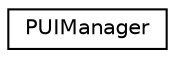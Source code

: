 digraph "Graphical Class Hierarchy"
{
 // LATEX_PDF_SIZE
  edge [fontname="Helvetica",fontsize="10",labelfontname="Helvetica",labelfontsize="10"];
  node [fontname="Helvetica",fontsize="10",shape=record];
  rankdir="LR";
  Node0 [label="PUIManager",height=0.2,width=0.4,color="black", fillcolor="white", style="filled",URL="$classPUIManager.html",tooltip=" "];
}
